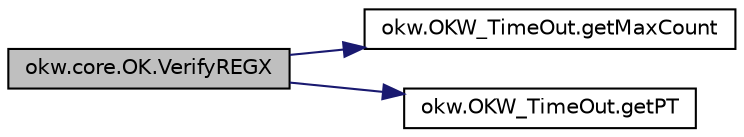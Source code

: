 digraph "okw.core.OK.VerifyREGX"
{
 // INTERACTIVE_SVG=YES
  edge [fontname="Helvetica",fontsize="10",labelfontname="Helvetica",labelfontsize="10"];
  node [fontname="Helvetica",fontsize="10",shape=record];
  rankdir="LR";
  Node1140 [label="okw.core.OK.VerifyREGX",height=0.2,width=0.4,color="black", fillcolor="grey75", style="filled", fontcolor="black"];
  Node1140 -> Node1141 [color="midnightblue",fontsize="10",style="solid",fontname="Helvetica"];
  Node1141 [label="okw.OKW_TimeOut.getMaxCount",height=0.2,width=0.4,color="black", fillcolor="white", style="filled",URL="$classokw_1_1_o_k_w___time_out.html#adf7b9cc33db065c1f284bb5db2227b51",tooltip="Anzahl der berechnetten Zyklen. "];
  Node1140 -> Node1142 [color="midnightblue",fontsize="10",style="solid",fontname="Helvetica"];
  Node1142 [label="okw.OKW_TimeOut.getPT",height=0.2,width=0.4,color="black", fillcolor="white", style="filled",URL="$classokw_1_1_o_k_w___time_out.html#ab7142e5e6adc82f308a70177c71ced2c",tooltip="Wartezeit zwischen zwei Pollings in [ms]. "];
}
